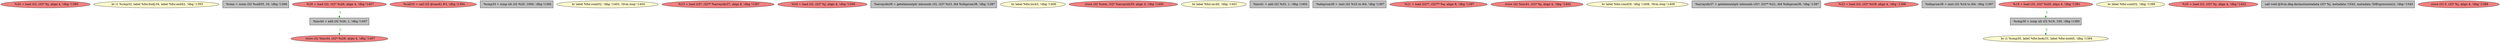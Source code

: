 
digraph G {


node4553 [fillcolor=lightcoral,label="  %20 = load i32, i32* %j, align 4, !dbg !1390",shape=ellipse,style=filled ]
node4551 [fillcolor=lemonchiffon,label="  br i1 %cmp33, label %for.body34, label %for.end42, !dbg !1393",shape=ellipse,style=filled ]
node4550 [fillcolor=grey,label="  %rem = urem i32 %call35, 10, !dbg !1396",shape=rectangle,style=filled ]
node4549 [fillcolor=grey,label="  %inc44 = add i32 %26, 1, !dbg !1407",shape=rectangle,style=filled ]
node4546 [fillcolor=lightcoral,label="  store i32 %inc44, i32* %i28, align 4, !dbg !1407",shape=ellipse,style=filled ]
node4545 [fillcolor=lightcoral,label="  %call35 = call i32 @rand() #3, !dbg !1394",shape=ellipse,style=filled ]
node4548 [fillcolor=grey,label="  %cmp33 = icmp ult i32 %20, 1000, !dbg !1392",shape=rectangle,style=filled ]
node4544 [fillcolor=lemonchiffon,label="  br label %for.cond32, !dbg !1403, !llvm.loop !1404",shape=ellipse,style=filled ]
node4541 [fillcolor=lightcoral,label="  %26 = load i32, i32* %i28, align 4, !dbg !1407",shape=ellipse,style=filled ]
node4530 [fillcolor=lightcoral,label="  %23 = load i32*, i32** %arrayidx37, align 8, !dbg !1397",shape=ellipse,style=filled ]
node4534 [fillcolor=lightcoral,label="  %24 = load i32, i32* %j, align 4, !dbg !1399",shape=ellipse,style=filled ]
node4529 [fillcolor=grey,label="  %arrayidx39 = getelementptr inbounds i32, i32* %23, i64 %idxprom38, !dbg !1397",shape=rectangle,style=filled ]
node4552 [fillcolor=lemonchiffon,label="  br label %for.inc43, !dbg !1406",shape=ellipse,style=filled ]
node4528 [fillcolor=lightcoral,label="  store i32 %rem, i32* %arrayidx39, align 4, !dbg !1400",shape=ellipse,style=filled ]
node4536 [fillcolor=lemonchiffon,label="  br label %for.inc40, !dbg !1401",shape=ellipse,style=filled ]
node4526 [fillcolor=grey,label="  %inc41 = add i32 %25, 1, !dbg !1402",shape=rectangle,style=filled ]
node4533 [fillcolor=grey,label="  %idxprom36 = zext i32 %22 to i64, !dbg !1397",shape=rectangle,style=filled ]
node4537 [fillcolor=lightcoral,label="  %21 = load i32**, i32*** %a, align 8, !dbg !1397",shape=ellipse,style=filled ]
node4525 [fillcolor=lightcoral,label="  store i32 %inc41, i32* %j, align 4, !dbg !1402",shape=ellipse,style=filled ]
node4554 [fillcolor=lemonchiffon,label="  br label %for.cond29, !dbg !1408, !llvm.loop !1409",shape=ellipse,style=filled ]
node4531 [fillcolor=grey,label="  %arrayidx37 = getelementptr inbounds i32*, i32** %21, i64 %idxprom36, !dbg !1397",shape=rectangle,style=filled ]
node4535 [fillcolor=lightcoral,label="  %22 = load i32, i32* %i28, align 4, !dbg !1398",shape=ellipse,style=filled ]
node4532 [fillcolor=grey,label="  %idxprom38 = zext i32 %24 to i64, !dbg !1397",shape=rectangle,style=filled ]
node4542 [fillcolor=lemonchiffon,label="  br i1 %cmp30, label %for.body31, label %for.end45, !dbg !1384",shape=ellipse,style=filled ]
node4538 [fillcolor=lemonchiffon,label="  br label %for.cond32, !dbg !1389",shape=ellipse,style=filled ]
node4527 [fillcolor=lightcoral,label="  %25 = load i32, i32* %j, align 4, !dbg !1402",shape=ellipse,style=filled ]
node4540 [fillcolor=grey,label="  call void @llvm.dbg.declare(metadata i32* %j, metadata !1542, metadata !DIExpression()), !dbg !1545",shape=rectangle,style=filled ]
node4547 [fillcolor=grey,label="  %cmp30 = icmp ult i32 %19, 100, !dbg !1383",shape=rectangle,style=filled ]
node4543 [fillcolor=lightcoral,label="  %19 = load i32, i32* %i28, align 4, !dbg !1381",shape=ellipse,style=filled ]
node4539 [fillcolor=lightcoral,label="  store i32 0, i32* %j, align 4, !dbg !1388",shape=ellipse,style=filled ]

node4543->node4547 [style=dotted,color=forestgreen,label="T",fontcolor=forestgreen ]
node4549->node4546 [style=dotted,color=forestgreen,label="T",fontcolor=forestgreen ]
node4547->node4542 [style=dotted,color=forestgreen,label="T",fontcolor=forestgreen ]
node4541->node4549 [style=dotted,color=forestgreen,label="T",fontcolor=forestgreen ]


}
